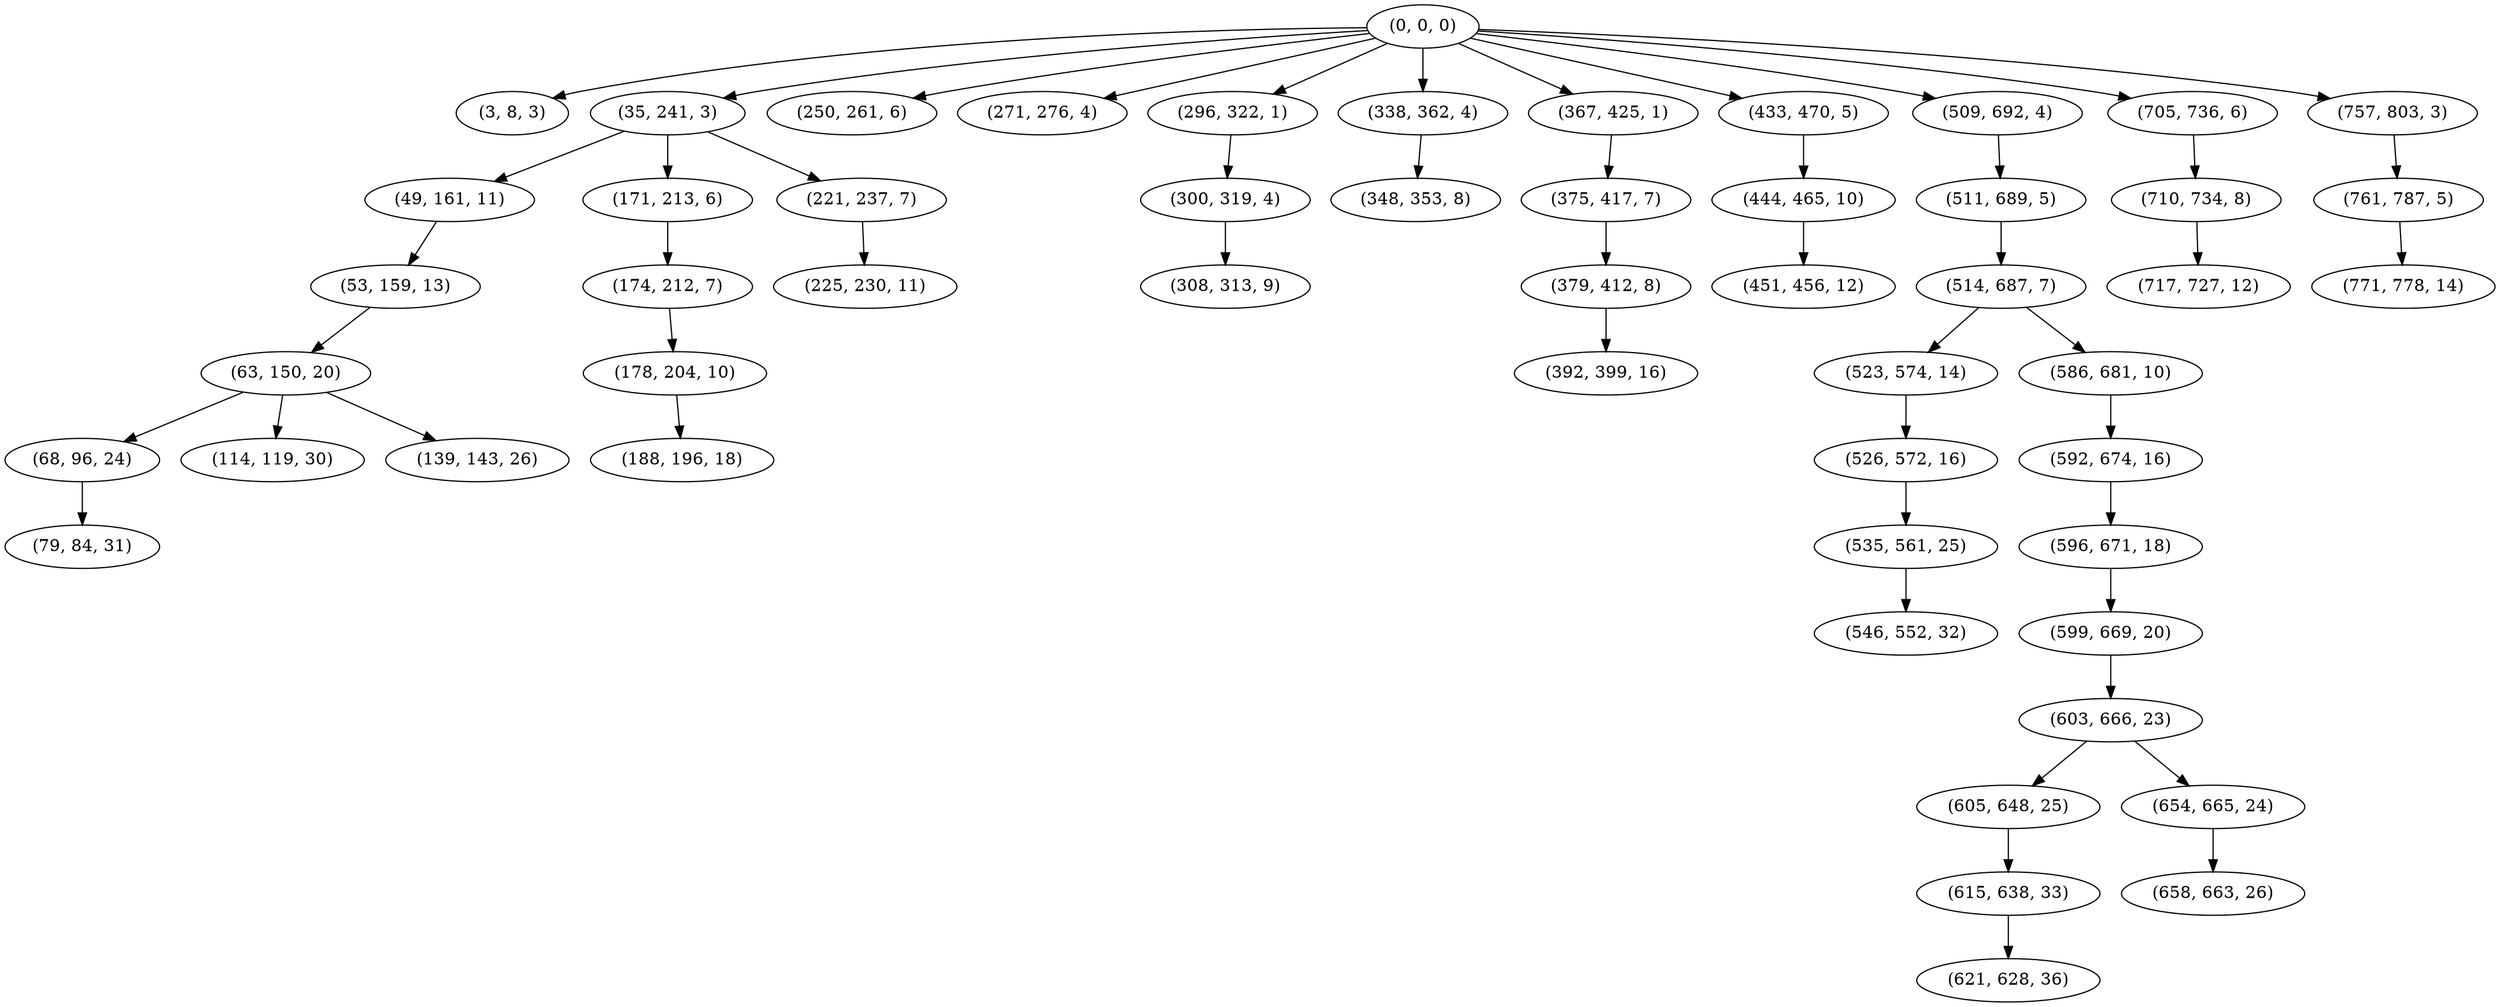 digraph tree {
    "(0, 0, 0)";
    "(3, 8, 3)";
    "(35, 241, 3)";
    "(49, 161, 11)";
    "(53, 159, 13)";
    "(63, 150, 20)";
    "(68, 96, 24)";
    "(79, 84, 31)";
    "(114, 119, 30)";
    "(139, 143, 26)";
    "(171, 213, 6)";
    "(174, 212, 7)";
    "(178, 204, 10)";
    "(188, 196, 18)";
    "(221, 237, 7)";
    "(225, 230, 11)";
    "(250, 261, 6)";
    "(271, 276, 4)";
    "(296, 322, 1)";
    "(300, 319, 4)";
    "(308, 313, 9)";
    "(338, 362, 4)";
    "(348, 353, 8)";
    "(367, 425, 1)";
    "(375, 417, 7)";
    "(379, 412, 8)";
    "(392, 399, 16)";
    "(433, 470, 5)";
    "(444, 465, 10)";
    "(451, 456, 12)";
    "(509, 692, 4)";
    "(511, 689, 5)";
    "(514, 687, 7)";
    "(523, 574, 14)";
    "(526, 572, 16)";
    "(535, 561, 25)";
    "(546, 552, 32)";
    "(586, 681, 10)";
    "(592, 674, 16)";
    "(596, 671, 18)";
    "(599, 669, 20)";
    "(603, 666, 23)";
    "(605, 648, 25)";
    "(615, 638, 33)";
    "(621, 628, 36)";
    "(654, 665, 24)";
    "(658, 663, 26)";
    "(705, 736, 6)";
    "(710, 734, 8)";
    "(717, 727, 12)";
    "(757, 803, 3)";
    "(761, 787, 5)";
    "(771, 778, 14)";
    "(0, 0, 0)" -> "(3, 8, 3)";
    "(0, 0, 0)" -> "(35, 241, 3)";
    "(0, 0, 0)" -> "(250, 261, 6)";
    "(0, 0, 0)" -> "(271, 276, 4)";
    "(0, 0, 0)" -> "(296, 322, 1)";
    "(0, 0, 0)" -> "(338, 362, 4)";
    "(0, 0, 0)" -> "(367, 425, 1)";
    "(0, 0, 0)" -> "(433, 470, 5)";
    "(0, 0, 0)" -> "(509, 692, 4)";
    "(0, 0, 0)" -> "(705, 736, 6)";
    "(0, 0, 0)" -> "(757, 803, 3)";
    "(35, 241, 3)" -> "(49, 161, 11)";
    "(35, 241, 3)" -> "(171, 213, 6)";
    "(35, 241, 3)" -> "(221, 237, 7)";
    "(49, 161, 11)" -> "(53, 159, 13)";
    "(53, 159, 13)" -> "(63, 150, 20)";
    "(63, 150, 20)" -> "(68, 96, 24)";
    "(63, 150, 20)" -> "(114, 119, 30)";
    "(63, 150, 20)" -> "(139, 143, 26)";
    "(68, 96, 24)" -> "(79, 84, 31)";
    "(171, 213, 6)" -> "(174, 212, 7)";
    "(174, 212, 7)" -> "(178, 204, 10)";
    "(178, 204, 10)" -> "(188, 196, 18)";
    "(221, 237, 7)" -> "(225, 230, 11)";
    "(296, 322, 1)" -> "(300, 319, 4)";
    "(300, 319, 4)" -> "(308, 313, 9)";
    "(338, 362, 4)" -> "(348, 353, 8)";
    "(367, 425, 1)" -> "(375, 417, 7)";
    "(375, 417, 7)" -> "(379, 412, 8)";
    "(379, 412, 8)" -> "(392, 399, 16)";
    "(433, 470, 5)" -> "(444, 465, 10)";
    "(444, 465, 10)" -> "(451, 456, 12)";
    "(509, 692, 4)" -> "(511, 689, 5)";
    "(511, 689, 5)" -> "(514, 687, 7)";
    "(514, 687, 7)" -> "(523, 574, 14)";
    "(514, 687, 7)" -> "(586, 681, 10)";
    "(523, 574, 14)" -> "(526, 572, 16)";
    "(526, 572, 16)" -> "(535, 561, 25)";
    "(535, 561, 25)" -> "(546, 552, 32)";
    "(586, 681, 10)" -> "(592, 674, 16)";
    "(592, 674, 16)" -> "(596, 671, 18)";
    "(596, 671, 18)" -> "(599, 669, 20)";
    "(599, 669, 20)" -> "(603, 666, 23)";
    "(603, 666, 23)" -> "(605, 648, 25)";
    "(603, 666, 23)" -> "(654, 665, 24)";
    "(605, 648, 25)" -> "(615, 638, 33)";
    "(615, 638, 33)" -> "(621, 628, 36)";
    "(654, 665, 24)" -> "(658, 663, 26)";
    "(705, 736, 6)" -> "(710, 734, 8)";
    "(710, 734, 8)" -> "(717, 727, 12)";
    "(757, 803, 3)" -> "(761, 787, 5)";
    "(761, 787, 5)" -> "(771, 778, 14)";
}
